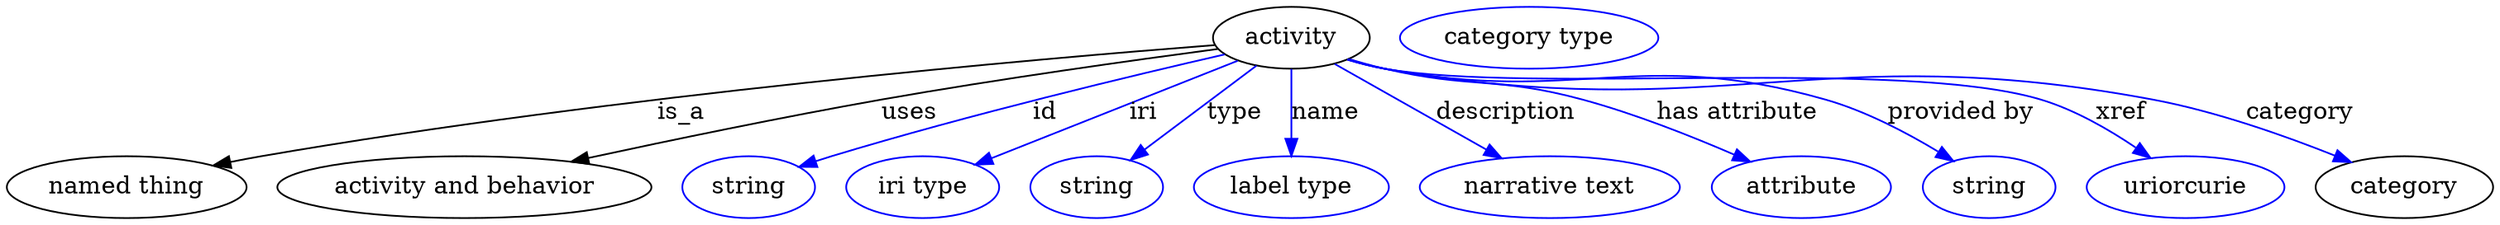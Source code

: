 digraph {
	graph [bb="0,0,1440.9,123"];
	node [label="\N"];
	activity	[height=0.5,
		label=activity,
		pos="745.54,105",
		width=1.2638];
	"named thing"	[height=0.5,
		pos="69.544,18",
		width=1.9318];
	activity -> "named thing"	[label=is_a,
		lp="391.54,61.5",
		pos="e,119.77,30.611 701.03,100.73 601.37,93.013 352.94,71.605 147.54,36 141.77,34.999 135.78,33.865 129.79,32.669"];
	"activity and behavior"	[height=0.5,
		pos="265.54,18",
		width=3.015];
	activity -> "activity and behavior"	[label=uses,
		lp="524.04,61.5",
		pos="e,327.53,32.835 702.86,98.479 655.14,92.131 575.61,81.026 507.54,69 450.16,58.861 385.53,45.404 337.51,35.005"];
	id	[color=blue,
		height=0.5,
		label=string,
		pos="430.54,18",
		width=1.0652];
	activity -> id	[color=blue,
		label=id,
		lp="602.54,61.5",
		pos="e,459.59,29.766 706.77,95.294 654.54,83.302 558.87,60.398 478.54,36 475.46,35.062 472.27,34.046 469.09,32.993",
		style=solid];
	iri	[color=blue,
		height=0.5,
		label="iri type",
		pos="531.54,18",
		width=1.2277];
	activity -> iri	[color=blue,
		label=iri,
		lp="659.54,61.5",
		pos="e,562.01,31.099 714.43,91.64 676.65,76.636 612.88,51.305 571.5,34.87",
		style=solid];
	type	[color=blue,
		height=0.5,
		label=string,
		pos="632.54,18",
		width=1.0652];
	activity -> type	[color=blue,
		label=type,
		lp="712.54,61.5",
		pos="e,652.19,33.78 725.34,88.804 707.23,75.182 680.5,55.072 660.37,39.931",
		style=solid];
	name	[color=blue,
		height=0.5,
		label="label type",
		pos="745.54,18",
		width=1.5707];
	activity -> name	[color=blue,
		label=name,
		lp="765.54,61.5",
		pos="e,745.54,36.175 745.54,86.799 745.54,75.163 745.54,59.548 745.54,46.237",
		style=solid];
	description	[color=blue,
		height=0.5,
		label="narrative text",
		pos="895.54,18",
		width=2.0943];
	activity -> description	[color=blue,
		label=description,
		lp="870.04,61.5",
		pos="e,867.55,34.865 770.65,89.773 794.7,76.143 831.29,55.413 858.65,39.906",
		style=solid];
	"has attribute"	[color=blue,
		height=0.5,
		label=attribute,
		pos="1040.5,18",
		width=1.4443];
	activity -> "has attribute"	[color=blue,
		label="has attribute",
		lp="1004.5,61.5",
		pos="e,1010.9,32.949 778.74,92.691 785.57,90.608 792.75,88.592 799.54,87 849.91,75.2 864.64,82.625 914.54,69 944.51,60.82 977.07,47.784 \
1001.6,37.075",
		style=solid];
	"provided by"	[color=blue,
		height=0.5,
		label=string,
		pos="1148.5,18",
		width=1.0652];
	activity -> "provided by"	[color=blue,
		label="provided by",
		lp="1133,61.5",
		pos="e,1127.9,33.45 778.07,92.41 785.08,90.295 792.49,88.338 799.54,87 911.6,65.728 945.98,100.71 1055.5,69 1078.2,62.446 1101.5,49.862 \
1119.2,38.958",
		style=solid];
	xref	[color=blue,
		height=0.5,
		label=uriorcurie,
		pos="1262.5,18",
		width=1.5887];
	activity -> xref	[color=blue,
		label=xref,
		lp="1226,61.5",
		pos="e,1242.4,35.052 778.05,92.286 785.05,90.18 792.48,88.257 799.54,87 882.77,72.184 1098.7,93.56 1179.5,69 1199.1,63.076 1218.7,51.553 \
1234,41.061",
		style=solid];
	category	[height=0.5,
		pos="1389.5,18",
		width=1.4263];
	activity -> category	[color=blue,
		label=category,
		lp="1329,61.5",
		pos="e,1358.9,32.522 778.04,92.249 785.05,90.145 792.48,88.233 799.54,87 994.54,52.984 1050,105.65 1244.5,69 1281.1,62.111 1320.9,47.85 \
1349.6,36.315",
		style=solid];
	"named thing_category"	[color=blue,
		height=0.5,
		label="category type",
		pos="883.54,105",
		width=2.0762];
}
